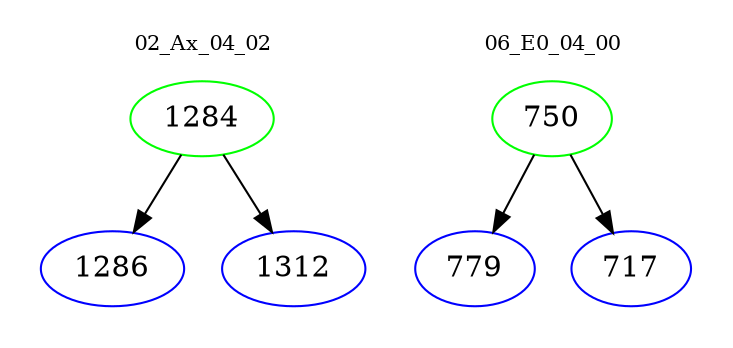 digraph{
subgraph cluster_0 {
color = white
label = "02_Ax_04_02";
fontsize=10;
T0_1284 [label="1284", color="green"]
T0_1284 -> T0_1286 [color="black"]
T0_1286 [label="1286", color="blue"]
T0_1284 -> T0_1312 [color="black"]
T0_1312 [label="1312", color="blue"]
}
subgraph cluster_1 {
color = white
label = "06_E0_04_00";
fontsize=10;
T1_750 [label="750", color="green"]
T1_750 -> T1_779 [color="black"]
T1_779 [label="779", color="blue"]
T1_750 -> T1_717 [color="black"]
T1_717 [label="717", color="blue"]
}
}
